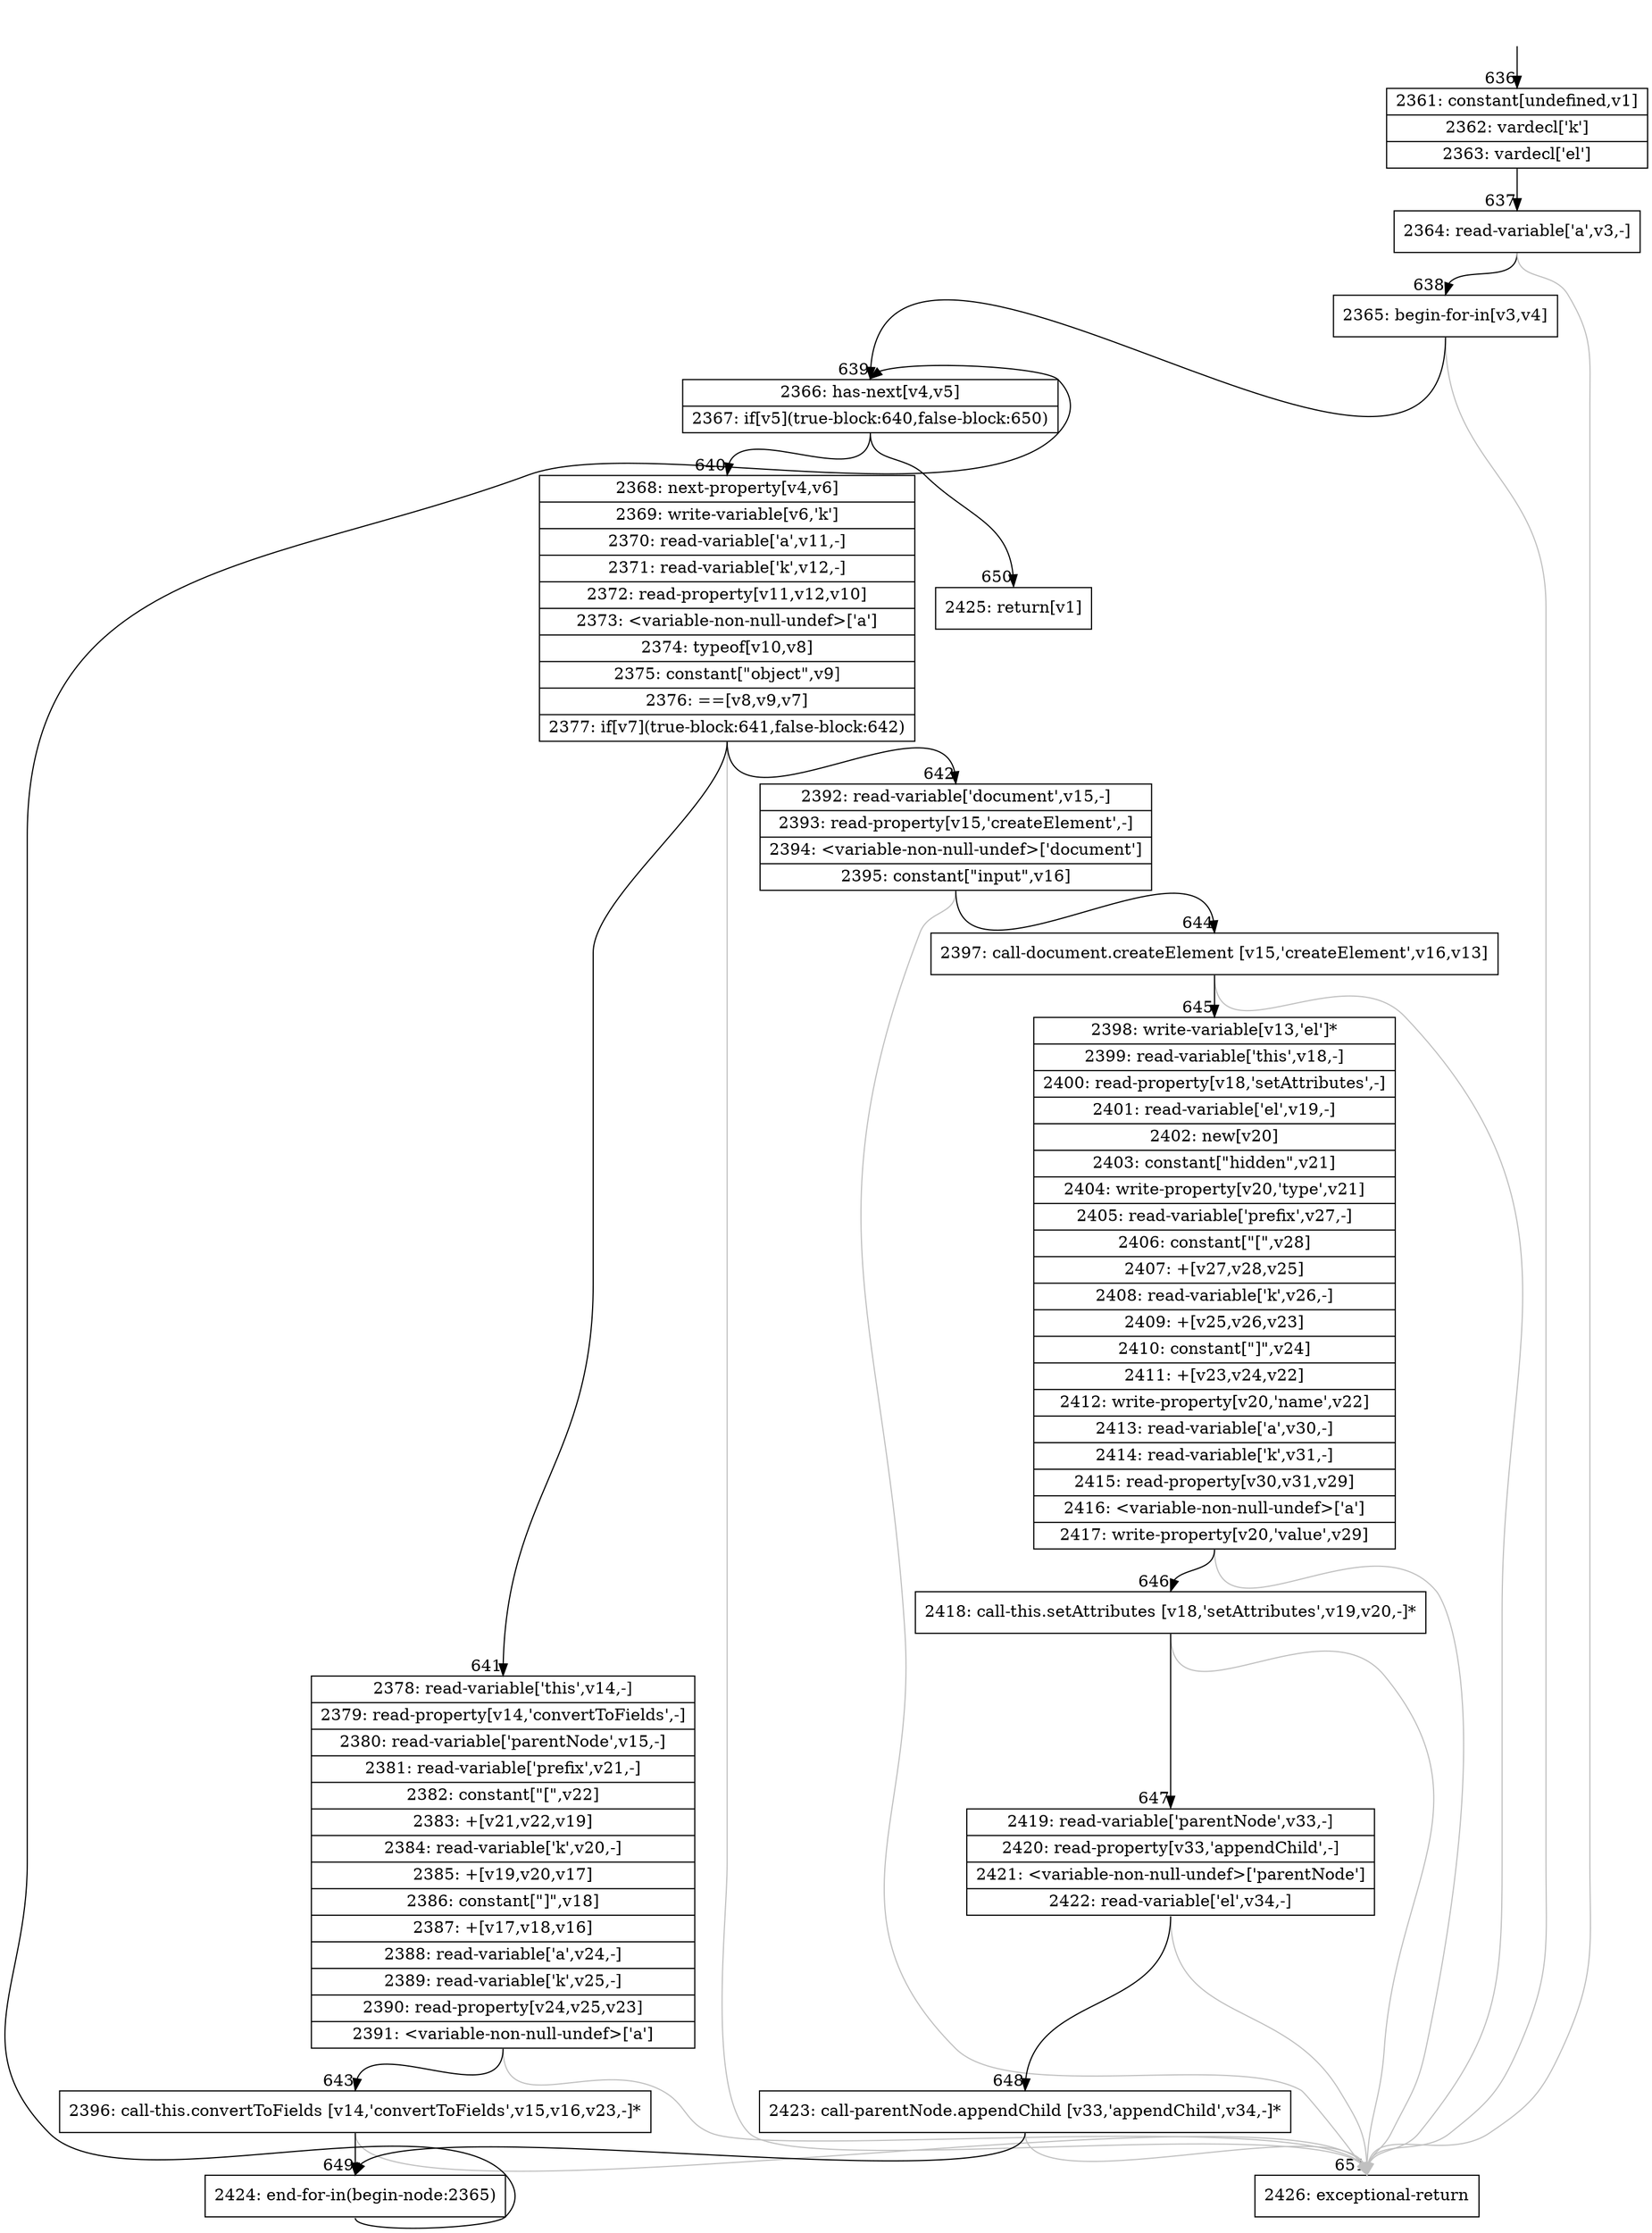 digraph {
rankdir="TD"
BB_entry30[shape=none,label=""];
BB_entry30 -> BB636 [tailport=s, headport=n, headlabel="    636"]
BB636 [shape=record label="{2361: constant[undefined,v1]|2362: vardecl['k']|2363: vardecl['el']}" ] 
BB636 -> BB637 [tailport=s, headport=n, headlabel="      637"]
BB637 [shape=record label="{2364: read-variable['a',v3,-]}" ] 
BB637 -> BB638 [tailport=s, headport=n, headlabel="      638"]
BB637 -> BB651 [tailport=s, headport=n, color=gray, headlabel="      651"]
BB638 [shape=record label="{2365: begin-for-in[v3,v4]}" ] 
BB638 -> BB639 [tailport=s, headport=n, headlabel="      639"]
BB638 -> BB651 [tailport=s, headport=n, color=gray]
BB639 [shape=record label="{2366: has-next[v4,v5]|2367: if[v5](true-block:640,false-block:650)}" ] 
BB639 -> BB640 [tailport=s, headport=n, headlabel="      640"]
BB639 -> BB650 [tailport=s, headport=n, headlabel="      650"]
BB640 [shape=record label="{2368: next-property[v4,v6]|2369: write-variable[v6,'k']|2370: read-variable['a',v11,-]|2371: read-variable['k',v12,-]|2372: read-property[v11,v12,v10]|2373: \<variable-non-null-undef\>['a']|2374: typeof[v10,v8]|2375: constant[\"object\",v9]|2376: ==[v8,v9,v7]|2377: if[v7](true-block:641,false-block:642)}" ] 
BB640 -> BB641 [tailport=s, headport=n, headlabel="      641"]
BB640 -> BB642 [tailport=s, headport=n, headlabel="      642"]
BB640 -> BB651 [tailport=s, headport=n, color=gray]
BB641 [shape=record label="{2378: read-variable['this',v14,-]|2379: read-property[v14,'convertToFields',-]|2380: read-variable['parentNode',v15,-]|2381: read-variable['prefix',v21,-]|2382: constant[\"[\",v22]|2383: +[v21,v22,v19]|2384: read-variable['k',v20,-]|2385: +[v19,v20,v17]|2386: constant[\"]\",v18]|2387: +[v17,v18,v16]|2388: read-variable['a',v24,-]|2389: read-variable['k',v25,-]|2390: read-property[v24,v25,v23]|2391: \<variable-non-null-undef\>['a']}" ] 
BB641 -> BB643 [tailport=s, headport=n, headlabel="      643"]
BB641 -> BB651 [tailport=s, headport=n, color=gray]
BB642 [shape=record label="{2392: read-variable['document',v15,-]|2393: read-property[v15,'createElement',-]|2394: \<variable-non-null-undef\>['document']|2395: constant[\"input\",v16]}" ] 
BB642 -> BB644 [tailport=s, headport=n, headlabel="      644"]
BB642 -> BB651 [tailport=s, headport=n, color=gray]
BB643 [shape=record label="{2396: call-this.convertToFields [v14,'convertToFields',v15,v16,v23,-]*}" ] 
BB643 -> BB649 [tailport=s, headport=n, headlabel="      649"]
BB643 -> BB651 [tailport=s, headport=n, color=gray]
BB644 [shape=record label="{2397: call-document.createElement [v15,'createElement',v16,v13]}" ] 
BB644 -> BB645 [tailport=s, headport=n, headlabel="      645"]
BB644 -> BB651 [tailport=s, headport=n, color=gray]
BB645 [shape=record label="{2398: write-variable[v13,'el']*|2399: read-variable['this',v18,-]|2400: read-property[v18,'setAttributes',-]|2401: read-variable['el',v19,-]|2402: new[v20]|2403: constant[\"hidden\",v21]|2404: write-property[v20,'type',v21]|2405: read-variable['prefix',v27,-]|2406: constant[\"[\",v28]|2407: +[v27,v28,v25]|2408: read-variable['k',v26,-]|2409: +[v25,v26,v23]|2410: constant[\"]\",v24]|2411: +[v23,v24,v22]|2412: write-property[v20,'name',v22]|2413: read-variable['a',v30,-]|2414: read-variable['k',v31,-]|2415: read-property[v30,v31,v29]|2416: \<variable-non-null-undef\>['a']|2417: write-property[v20,'value',v29]}" ] 
BB645 -> BB646 [tailport=s, headport=n, headlabel="      646"]
BB645 -> BB651 [tailport=s, headport=n, color=gray]
BB646 [shape=record label="{2418: call-this.setAttributes [v18,'setAttributes',v19,v20,-]*}" ] 
BB646 -> BB647 [tailport=s, headport=n, headlabel="      647"]
BB646 -> BB651 [tailport=s, headport=n, color=gray]
BB647 [shape=record label="{2419: read-variable['parentNode',v33,-]|2420: read-property[v33,'appendChild',-]|2421: \<variable-non-null-undef\>['parentNode']|2422: read-variable['el',v34,-]}" ] 
BB647 -> BB648 [tailport=s, headport=n, headlabel="      648"]
BB647 -> BB651 [tailport=s, headport=n, color=gray]
BB648 [shape=record label="{2423: call-parentNode.appendChild [v33,'appendChild',v34,-]*}" ] 
BB648 -> BB649 [tailport=s, headport=n]
BB648 -> BB651 [tailport=s, headport=n, color=gray]
BB649 [shape=record label="{2424: end-for-in(begin-node:2365)}" ] 
BB649 -> BB639 [tailport=s, headport=n]
BB650 [shape=record label="{2425: return[v1]}" ] 
BB651 [shape=record label="{2426: exceptional-return}" ] 
//#$~ 472
}
